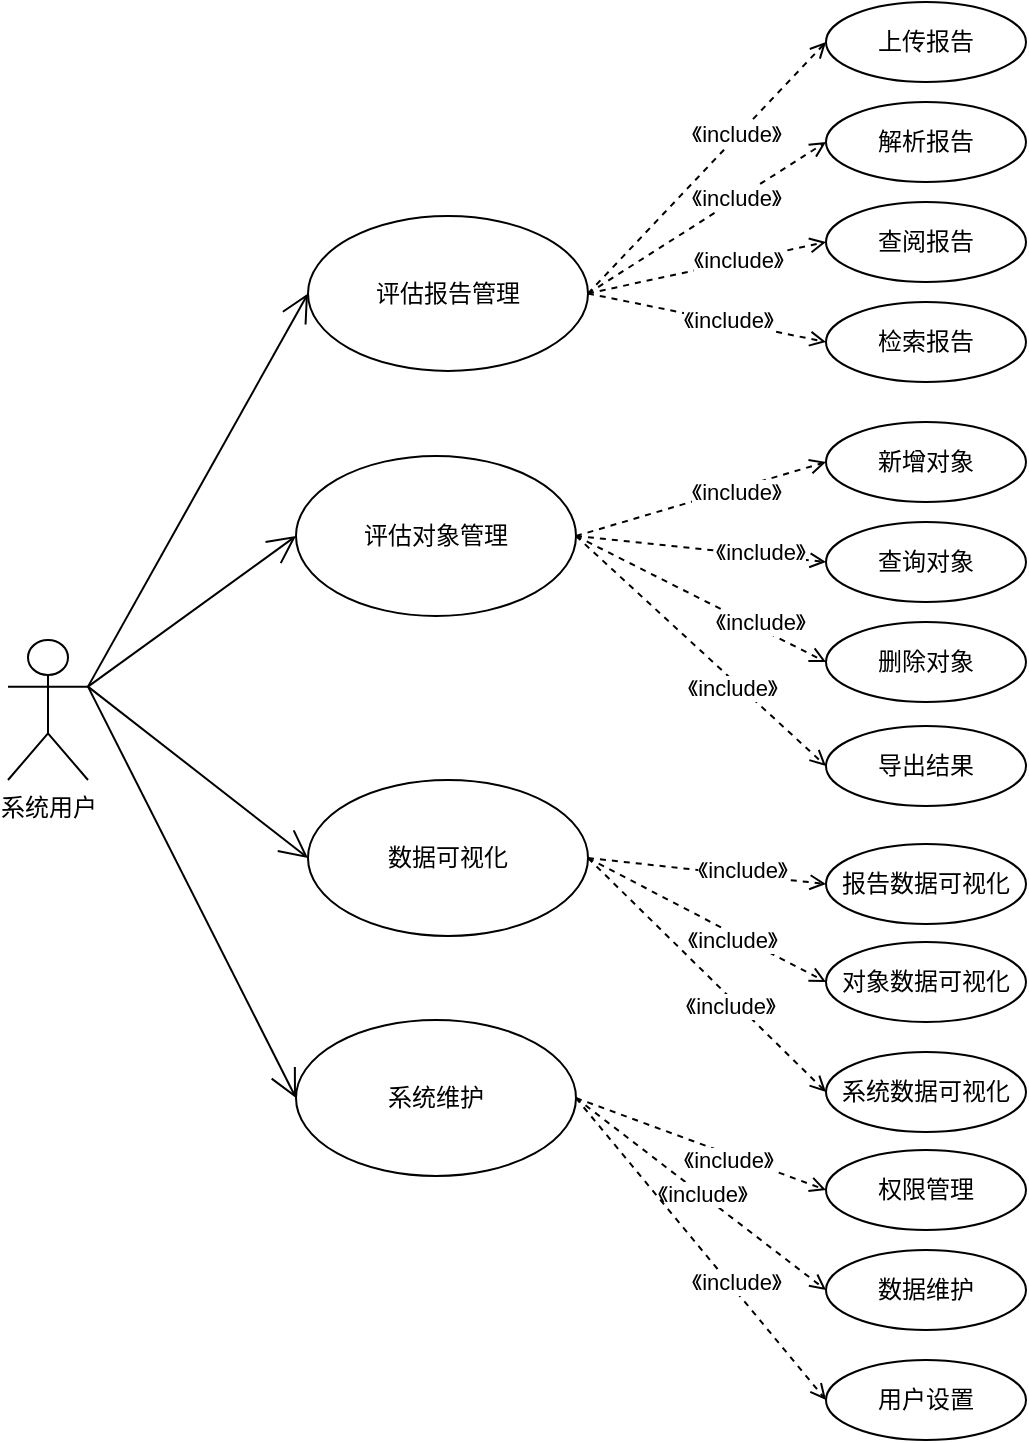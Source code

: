 <mxfile version="20.5.2" type="github">
  <diagram id="C9mcbpRlRI_EIQ_CKLBW" name="第 1 页">
    <mxGraphModel dx="1209" dy="634" grid="1" gridSize="10" guides="1" tooltips="1" connect="1" arrows="1" fold="1" page="1" pageScale="1" pageWidth="827" pageHeight="1169" math="0" shadow="0">
      <root>
        <mxCell id="0" />
        <mxCell id="1" parent="0" />
        <mxCell id="bU162W7uv-dCUyKDu3Oe-30" style="edgeStyle=none;rounded=0;orthogonalLoop=1;jettySize=auto;html=1;exitX=1;exitY=0.5;exitDx=0;exitDy=0;entryX=0;entryY=0.5;entryDx=0;entryDy=0;dashed=1;endArrow=open;endFill=0;" parent="1" source="bU162W7uv-dCUyKDu3Oe-2" target="bU162W7uv-dCUyKDu3Oe-29" edge="1">
          <mxGeometry relative="1" as="geometry" />
        </mxCell>
        <mxCell id="bU162W7uv-dCUyKDu3Oe-31" value="《include》" style="edgeLabel;html=1;align=center;verticalAlign=middle;resizable=0;points=[];" parent="bU162W7uv-dCUyKDu3Oe-30" vertex="1" connectable="0">
          <mxGeometry x="0.263" y="2" relative="1" as="geometry">
            <mxPoint y="1" as="offset" />
          </mxGeometry>
        </mxCell>
        <mxCell id="bU162W7uv-dCUyKDu3Oe-51" style="edgeStyle=none;rounded=0;orthogonalLoop=1;jettySize=auto;html=1;exitX=1;exitY=0.5;exitDx=0;exitDy=0;entryX=0;entryY=0.5;entryDx=0;entryDy=0;dashed=1;endArrow=open;endFill=0;" parent="1" source="bU162W7uv-dCUyKDu3Oe-2" target="bU162W7uv-dCUyKDu3Oe-37" edge="1">
          <mxGeometry relative="1" as="geometry" />
        </mxCell>
        <mxCell id="bU162W7uv-dCUyKDu3Oe-52" value="《include》" style="edgeLabel;html=1;align=center;verticalAlign=middle;resizable=0;points=[];" parent="bU162W7uv-dCUyKDu3Oe-51" vertex="1" connectable="0">
          <mxGeometry x="0.162" y="1" relative="1" as="geometry">
            <mxPoint as="offset" />
          </mxGeometry>
        </mxCell>
        <mxCell id="bU162W7uv-dCUyKDu3Oe-2" value="评估报告管理" style="ellipse;whiteSpace=wrap;html=1;" parent="1" vertex="1">
          <mxGeometry x="280" y="147" width="140" height="77.5" as="geometry" />
        </mxCell>
        <mxCell id="bU162W7uv-dCUyKDu3Oe-61" style="edgeStyle=none;rounded=0;orthogonalLoop=1;jettySize=auto;html=1;exitX=1;exitY=0.5;exitDx=0;exitDy=0;entryX=0;entryY=0.5;entryDx=0;entryDy=0;dashed=1;endArrow=open;endFill=0;" parent="1" source="bU162W7uv-dCUyKDu3Oe-5" target="bU162W7uv-dCUyKDu3Oe-39" edge="1">
          <mxGeometry relative="1" as="geometry" />
        </mxCell>
        <mxCell id="bU162W7uv-dCUyKDu3Oe-69" value="《include》" style="edgeLabel;html=1;align=center;verticalAlign=middle;resizable=0;points=[];" parent="bU162W7uv-dCUyKDu3Oe-61" vertex="1" connectable="0">
          <mxGeometry x="0.29" y="2" relative="1" as="geometry">
            <mxPoint y="-1" as="offset" />
          </mxGeometry>
        </mxCell>
        <mxCell id="bU162W7uv-dCUyKDu3Oe-62" style="edgeStyle=none;rounded=0;orthogonalLoop=1;jettySize=auto;html=1;exitX=1;exitY=0.5;exitDx=0;exitDy=0;entryX=0;entryY=0.5;entryDx=0;entryDy=0;dashed=1;endArrow=open;endFill=0;" parent="1" source="bU162W7uv-dCUyKDu3Oe-5" target="bU162W7uv-dCUyKDu3Oe-54" edge="1">
          <mxGeometry relative="1" as="geometry" />
        </mxCell>
        <mxCell id="bU162W7uv-dCUyKDu3Oe-70" value="《include》" style="edgeLabel;html=1;align=center;verticalAlign=middle;resizable=0;points=[];" parent="bU162W7uv-dCUyKDu3Oe-62" vertex="1" connectable="0">
          <mxGeometry x="0.221" y="-3" relative="1" as="geometry">
            <mxPoint as="offset" />
          </mxGeometry>
        </mxCell>
        <mxCell id="bU162W7uv-dCUyKDu3Oe-5" value="数据可视化" style="ellipse;whiteSpace=wrap;html=1;" parent="1" vertex="1">
          <mxGeometry x="280" y="429" width="140" height="78" as="geometry" />
        </mxCell>
        <mxCell id="bU162W7uv-dCUyKDu3Oe-63" value="《include》" style="edgeStyle=none;rounded=0;orthogonalLoop=1;jettySize=auto;html=1;exitX=1;exitY=0.5;exitDx=0;exitDy=0;entryX=0;entryY=0.5;entryDx=0;entryDy=0;dashed=1;endArrow=open;endFill=0;" parent="1" source="bU162W7uv-dCUyKDu3Oe-6" target="bU162W7uv-dCUyKDu3Oe-55" edge="1">
          <mxGeometry relative="1" as="geometry" />
        </mxCell>
        <mxCell id="bU162W7uv-dCUyKDu3Oe-64" style="edgeStyle=none;rounded=0;orthogonalLoop=1;jettySize=auto;html=1;exitX=1;exitY=0.5;exitDx=0;exitDy=0;entryX=0;entryY=0.5;entryDx=0;entryDy=0;dashed=1;endArrow=open;endFill=0;" parent="1" source="bU162W7uv-dCUyKDu3Oe-6" target="bU162W7uv-dCUyKDu3Oe-56" edge="1">
          <mxGeometry relative="1" as="geometry">
            <Array as="points" />
          </mxGeometry>
        </mxCell>
        <mxCell id="bU162W7uv-dCUyKDu3Oe-71" value="《include》" style="edgeLabel;html=1;align=center;verticalAlign=middle;resizable=0;points=[];" parent="bU162W7uv-dCUyKDu3Oe-64" vertex="1" connectable="0">
          <mxGeometry x="0.246" y="4" relative="1" as="geometry">
            <mxPoint x="-1" as="offset" />
          </mxGeometry>
        </mxCell>
        <mxCell id="bU162W7uv-dCUyKDu3Oe-6" value="系统维护" style="ellipse;whiteSpace=wrap;html=1;" parent="1" vertex="1">
          <mxGeometry x="274" y="549" width="140" height="78" as="geometry" />
        </mxCell>
        <mxCell id="bU162W7uv-dCUyKDu3Oe-57" style="edgeStyle=none;rounded=0;orthogonalLoop=1;jettySize=auto;html=1;entryX=0;entryY=0.5;entryDx=0;entryDy=0;dashed=1;endArrow=open;endFill=0;exitX=1;exitY=0.5;exitDx=0;exitDy=0;" parent="1" source="bU162W7uv-dCUyKDu3Oe-7" target="bU162W7uv-dCUyKDu3Oe-34" edge="1">
          <mxGeometry relative="1" as="geometry">
            <mxPoint x="480" y="330" as="sourcePoint" />
          </mxGeometry>
        </mxCell>
        <mxCell id="bU162W7uv-dCUyKDu3Oe-65" value="《include》" style="edgeLabel;html=1;align=center;verticalAlign=middle;resizable=0;points=[];" parent="bU162W7uv-dCUyKDu3Oe-57" vertex="1" connectable="0">
          <mxGeometry x="0.274" y="-1" relative="1" as="geometry">
            <mxPoint as="offset" />
          </mxGeometry>
        </mxCell>
        <mxCell id="bU162W7uv-dCUyKDu3Oe-58" style="edgeStyle=none;rounded=0;orthogonalLoop=1;jettySize=auto;html=1;entryX=0;entryY=0.5;entryDx=0;entryDy=0;dashed=1;endArrow=open;endFill=0;exitX=1;exitY=0.5;exitDx=0;exitDy=0;" parent="1" source="bU162W7uv-dCUyKDu3Oe-7" target="bU162W7uv-dCUyKDu3Oe-36" edge="1">
          <mxGeometry relative="1" as="geometry">
            <mxPoint x="470" y="360" as="sourcePoint" />
          </mxGeometry>
        </mxCell>
        <mxCell id="bU162W7uv-dCUyKDu3Oe-66" value="《include》" style="edgeLabel;html=1;align=center;verticalAlign=middle;resizable=0;points=[];" parent="bU162W7uv-dCUyKDu3Oe-58" vertex="1" connectable="0">
          <mxGeometry x="0.473" y="2" relative="1" as="geometry">
            <mxPoint as="offset" />
          </mxGeometry>
        </mxCell>
        <mxCell id="bU162W7uv-dCUyKDu3Oe-59" style="edgeStyle=none;rounded=0;orthogonalLoop=1;jettySize=auto;html=1;exitX=1;exitY=0.5;exitDx=0;exitDy=0;entryX=0;entryY=0.5;entryDx=0;entryDy=0;dashed=1;endArrow=open;endFill=0;" parent="1" source="bU162W7uv-dCUyKDu3Oe-7" target="bU162W7uv-dCUyKDu3Oe-35" edge="1">
          <mxGeometry relative="1" as="geometry" />
        </mxCell>
        <mxCell id="bU162W7uv-dCUyKDu3Oe-67" value="《include》" style="edgeLabel;html=1;align=center;verticalAlign=middle;resizable=0;points=[];" parent="bU162W7uv-dCUyKDu3Oe-59" vertex="1" connectable="0">
          <mxGeometry x="0.435" y="3" relative="1" as="geometry">
            <mxPoint x="1" as="offset" />
          </mxGeometry>
        </mxCell>
        <mxCell id="bU162W7uv-dCUyKDu3Oe-60" style="edgeStyle=none;rounded=0;orthogonalLoop=1;jettySize=auto;html=1;exitX=1;exitY=0.5;exitDx=0;exitDy=0;entryX=0;entryY=0.5;entryDx=0;entryDy=0;dashed=1;endArrow=open;endFill=0;" parent="1" source="bU162W7uv-dCUyKDu3Oe-7" target="bU162W7uv-dCUyKDu3Oe-33" edge="1">
          <mxGeometry relative="1" as="geometry" />
        </mxCell>
        <mxCell id="bU162W7uv-dCUyKDu3Oe-68" value="《include》" style="edgeLabel;html=1;align=center;verticalAlign=middle;resizable=0;points=[];" parent="bU162W7uv-dCUyKDu3Oe-60" vertex="1" connectable="0">
          <mxGeometry x="0.278" y="-3" relative="1" as="geometry">
            <mxPoint as="offset" />
          </mxGeometry>
        </mxCell>
        <mxCell id="bU162W7uv-dCUyKDu3Oe-7" value="评估对象管理" style="ellipse;whiteSpace=wrap;html=1;" parent="1" vertex="1">
          <mxGeometry x="274" y="267" width="140" height="80" as="geometry" />
        </mxCell>
        <mxCell id="bU162W7uv-dCUyKDu3Oe-12" value="系统用户" style="shape=umlActor;verticalLabelPosition=bottom;verticalAlign=top;html=1;" parent="1" vertex="1">
          <mxGeometry x="130" y="359" width="40" height="70" as="geometry" />
        </mxCell>
        <mxCell id="bU162W7uv-dCUyKDu3Oe-29" value="上传报告" style="ellipse;whiteSpace=wrap;html=1;" parent="1" vertex="1">
          <mxGeometry x="539" y="40" width="100" height="40" as="geometry" />
        </mxCell>
        <mxCell id="bU162W7uv-dCUyKDu3Oe-32" value="解析报告" style="ellipse;whiteSpace=wrap;html=1;" parent="1" vertex="1">
          <mxGeometry x="539" y="90" width="100" height="40" as="geometry" />
        </mxCell>
        <mxCell id="bU162W7uv-dCUyKDu3Oe-33" value="导出结果" style="ellipse;whiteSpace=wrap;html=1;" parent="1" vertex="1">
          <mxGeometry x="539" y="402" width="100" height="40" as="geometry" />
        </mxCell>
        <mxCell id="bU162W7uv-dCUyKDu3Oe-34" value="新增对象" style="ellipse;whiteSpace=wrap;html=1;" parent="1" vertex="1">
          <mxGeometry x="539" y="250" width="100" height="40" as="geometry" />
        </mxCell>
        <mxCell id="bU162W7uv-dCUyKDu3Oe-35" value="删除对象" style="ellipse;whiteSpace=wrap;html=1;" parent="1" vertex="1">
          <mxGeometry x="539" y="350" width="100" height="40" as="geometry" />
        </mxCell>
        <mxCell id="bU162W7uv-dCUyKDu3Oe-36" value="查询对象" style="ellipse;whiteSpace=wrap;html=1;" parent="1" vertex="1">
          <mxGeometry x="539" y="300" width="100" height="40" as="geometry" />
        </mxCell>
        <mxCell id="bU162W7uv-dCUyKDu3Oe-37" value="检索报告" style="ellipse;whiteSpace=wrap;html=1;" parent="1" vertex="1">
          <mxGeometry x="539" y="190" width="100" height="40" as="geometry" />
        </mxCell>
        <mxCell id="bU162W7uv-dCUyKDu3Oe-38" value="查阅报告" style="ellipse;whiteSpace=wrap;html=1;" parent="1" vertex="1">
          <mxGeometry x="539" y="140" width="100" height="40" as="geometry" />
        </mxCell>
        <mxCell id="bU162W7uv-dCUyKDu3Oe-39" value="报告数据可视化" style="ellipse;whiteSpace=wrap;html=1;" parent="1" vertex="1">
          <mxGeometry x="539" y="461" width="100" height="40" as="geometry" />
        </mxCell>
        <mxCell id="bU162W7uv-dCUyKDu3Oe-40" style="edgeStyle=none;rounded=0;orthogonalLoop=1;jettySize=auto;html=1;exitX=1;exitY=0.5;exitDx=0;exitDy=0;entryX=0;entryY=0.5;entryDx=0;entryDy=0;dashed=1;endArrow=open;endFill=0;" parent="1" source="bU162W7uv-dCUyKDu3Oe-2" target="bU162W7uv-dCUyKDu3Oe-32" edge="1">
          <mxGeometry relative="1" as="geometry">
            <mxPoint x="430" y="115" as="sourcePoint" />
            <mxPoint x="490" y="40" as="targetPoint" />
          </mxGeometry>
        </mxCell>
        <mxCell id="bU162W7uv-dCUyKDu3Oe-41" value="《include》" style="edgeLabel;html=1;align=center;verticalAlign=middle;resizable=0;points=[];" parent="bU162W7uv-dCUyKDu3Oe-40" vertex="1" connectable="0">
          <mxGeometry x="0.263" y="2" relative="1" as="geometry">
            <mxPoint y="1" as="offset" />
          </mxGeometry>
        </mxCell>
        <mxCell id="bU162W7uv-dCUyKDu3Oe-42" style="edgeStyle=none;rounded=0;orthogonalLoop=1;jettySize=auto;html=1;entryX=0;entryY=0.5;entryDx=0;entryDy=0;dashed=1;endArrow=open;endFill=0;exitX=1;exitY=0.5;exitDx=0;exitDy=0;" parent="1" source="bU162W7uv-dCUyKDu3Oe-2" target="bU162W7uv-dCUyKDu3Oe-38" edge="1">
          <mxGeometry relative="1" as="geometry">
            <mxPoint x="540" y="180" as="sourcePoint" />
            <mxPoint x="500" y="50" as="targetPoint" />
          </mxGeometry>
        </mxCell>
        <mxCell id="bU162W7uv-dCUyKDu3Oe-43" value="《include》" style="edgeLabel;html=1;align=center;verticalAlign=middle;resizable=0;points=[];" parent="bU162W7uv-dCUyKDu3Oe-42" vertex="1" connectable="0">
          <mxGeometry x="0.263" y="2" relative="1" as="geometry">
            <mxPoint y="1" as="offset" />
          </mxGeometry>
        </mxCell>
        <mxCell id="bU162W7uv-dCUyKDu3Oe-47" value="" style="endArrow=open;endSize=12;html=1;rounded=0;exitX=1;exitY=0.333;exitDx=0;exitDy=0;exitPerimeter=0;entryX=0;entryY=0.5;entryDx=0;entryDy=0;" parent="1" source="bU162W7uv-dCUyKDu3Oe-12" target="bU162W7uv-dCUyKDu3Oe-5" edge="1">
          <mxGeometry x="0.138" y="-19" width="160" relative="1" as="geometry">
            <mxPoint x="210" y="260.667" as="sourcePoint" />
            <mxPoint x="310" y="229" as="targetPoint" />
            <mxPoint as="offset" />
          </mxGeometry>
        </mxCell>
        <mxCell id="bU162W7uv-dCUyKDu3Oe-48" value="" style="endArrow=open;endSize=12;html=1;rounded=0;entryX=0;entryY=0.5;entryDx=0;entryDy=0;exitX=1;exitY=0.333;exitDx=0;exitDy=0;exitPerimeter=0;" parent="1" source="bU162W7uv-dCUyKDu3Oe-12" target="bU162W7uv-dCUyKDu3Oe-6" edge="1">
          <mxGeometry width="160" relative="1" as="geometry">
            <mxPoint x="160" y="574" as="sourcePoint" />
            <mxPoint x="320" y="239" as="targetPoint" />
          </mxGeometry>
        </mxCell>
        <mxCell id="bU162W7uv-dCUyKDu3Oe-54" value="对象数据可视化" style="ellipse;whiteSpace=wrap;html=1;" parent="1" vertex="1">
          <mxGeometry x="539" y="510" width="100" height="40" as="geometry" />
        </mxCell>
        <mxCell id="bU162W7uv-dCUyKDu3Oe-55" value="数据维护" style="ellipse;whiteSpace=wrap;html=1;" parent="1" vertex="1">
          <mxGeometry x="539" y="664" width="100" height="40" as="geometry" />
        </mxCell>
        <mxCell id="bU162W7uv-dCUyKDu3Oe-56" value="用户设置" style="ellipse;whiteSpace=wrap;html=1;" parent="1" vertex="1">
          <mxGeometry x="539" y="719" width="100" height="40" as="geometry" />
        </mxCell>
        <mxCell id="oDJJwRlF4zaVw1Fgqmln-8" value="" style="endArrow=open;endSize=12;html=1;rounded=0;entryX=0;entryY=0.5;entryDx=0;entryDy=0;exitX=1;exitY=0.333;exitDx=0;exitDy=0;exitPerimeter=0;" parent="1" source="bU162W7uv-dCUyKDu3Oe-12" target="bU162W7uv-dCUyKDu3Oe-7" edge="1">
          <mxGeometry x="0.138" y="-19" width="160" relative="1" as="geometry">
            <mxPoint x="180" y="564" as="sourcePoint" />
            <mxPoint x="290" y="478" as="targetPoint" />
            <mxPoint as="offset" />
          </mxGeometry>
        </mxCell>
        <mxCell id="oDJJwRlF4zaVw1Fgqmln-9" value="" style="endArrow=open;endSize=12;html=1;rounded=0;exitX=1;exitY=0.333;exitDx=0;exitDy=0;exitPerimeter=0;entryX=0;entryY=0.5;entryDx=0;entryDy=0;" parent="1" source="bU162W7uv-dCUyKDu3Oe-12" target="bU162W7uv-dCUyKDu3Oe-2" edge="1">
          <mxGeometry x="0.138" y="-19" width="160" relative="1" as="geometry">
            <mxPoint x="190" y="594.333" as="sourcePoint" />
            <mxPoint x="290" y="495" as="targetPoint" />
            <mxPoint as="offset" />
          </mxGeometry>
        </mxCell>
        <mxCell id="At5W7NTc5EkuiogO6B7t-2" value="系统数据可视化" style="ellipse;whiteSpace=wrap;html=1;" vertex="1" parent="1">
          <mxGeometry x="539" y="565" width="100" height="40" as="geometry" />
        </mxCell>
        <mxCell id="At5W7NTc5EkuiogO6B7t-3" style="edgeStyle=none;rounded=0;orthogonalLoop=1;jettySize=auto;html=1;exitX=1;exitY=0.5;exitDx=0;exitDy=0;entryX=0;entryY=0.5;entryDx=0;entryDy=0;dashed=1;endArrow=open;endFill=0;" edge="1" parent="1" source="bU162W7uv-dCUyKDu3Oe-5" target="At5W7NTc5EkuiogO6B7t-2">
          <mxGeometry relative="1" as="geometry">
            <mxPoint x="430" y="444" as="sourcePoint" />
            <mxPoint x="549" y="540" as="targetPoint" />
          </mxGeometry>
        </mxCell>
        <mxCell id="At5W7NTc5EkuiogO6B7t-4" value="《include》" style="edgeLabel;html=1;align=center;verticalAlign=middle;resizable=0;points=[];" vertex="1" connectable="0" parent="At5W7NTc5EkuiogO6B7t-3">
          <mxGeometry x="0.221" y="-3" relative="1" as="geometry">
            <mxPoint as="offset" />
          </mxGeometry>
        </mxCell>
        <mxCell id="At5W7NTc5EkuiogO6B7t-5" value="权限管理" style="ellipse;whiteSpace=wrap;html=1;" vertex="1" parent="1">
          <mxGeometry x="539" y="614" width="100" height="40" as="geometry" />
        </mxCell>
        <mxCell id="At5W7NTc5EkuiogO6B7t-7" style="edgeStyle=none;rounded=0;orthogonalLoop=1;jettySize=auto;html=1;exitX=1;exitY=0.5;exitDx=0;exitDy=0;entryX=0;entryY=0.5;entryDx=0;entryDy=0;dashed=1;endArrow=open;endFill=0;" edge="1" parent="1" source="bU162W7uv-dCUyKDu3Oe-6" target="At5W7NTc5EkuiogO6B7t-5">
          <mxGeometry relative="1" as="geometry">
            <mxPoint x="430" y="444" as="sourcePoint" />
            <mxPoint x="549" y="595" as="targetPoint" />
          </mxGeometry>
        </mxCell>
        <mxCell id="At5W7NTc5EkuiogO6B7t-8" value="《include》" style="edgeLabel;html=1;align=center;verticalAlign=middle;resizable=0;points=[];" vertex="1" connectable="0" parent="At5W7NTc5EkuiogO6B7t-7">
          <mxGeometry x="0.221" y="-3" relative="1" as="geometry">
            <mxPoint as="offset" />
          </mxGeometry>
        </mxCell>
      </root>
    </mxGraphModel>
  </diagram>
</mxfile>

